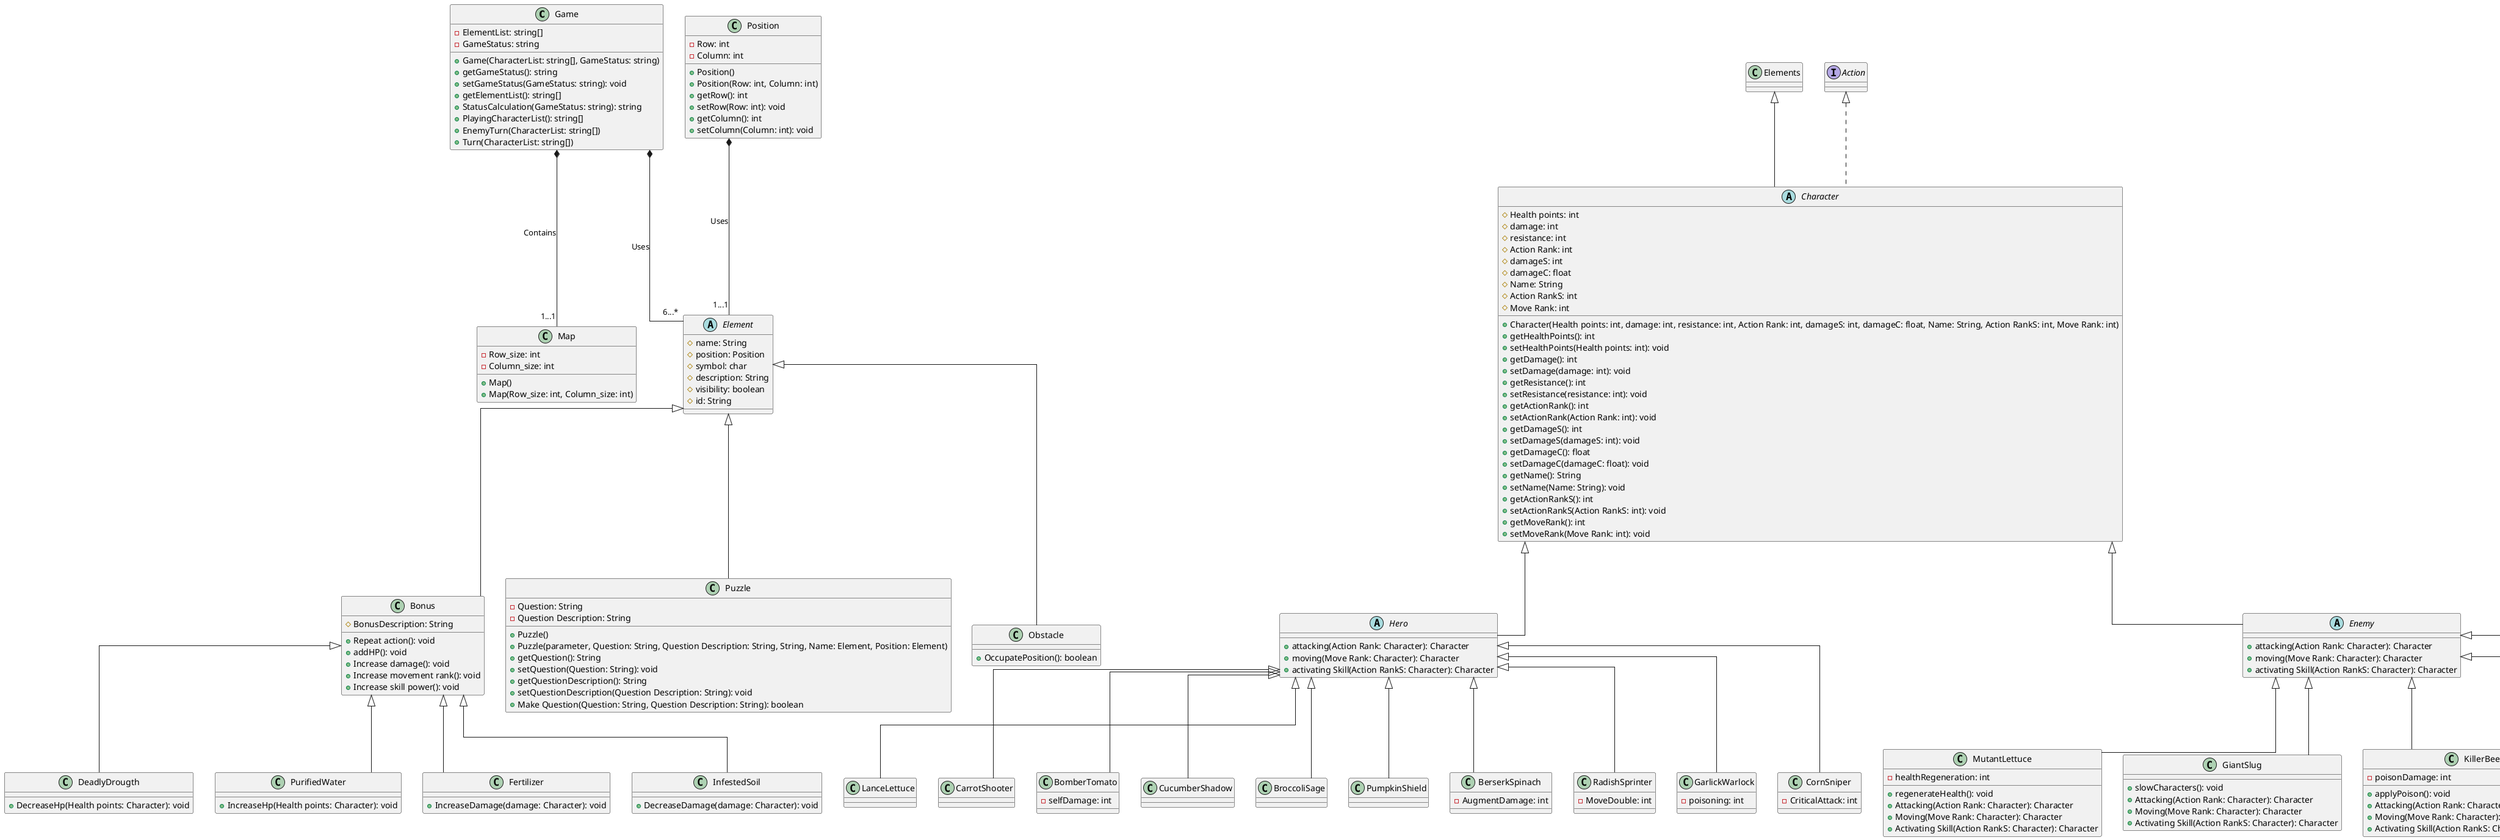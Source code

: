 // Diagramas de clases(puede estar sujeto a cambios)
// ¡¡ATENCIÓN!! lo que se subirá hoy es una optimización y otganización del codigo original
//ya que logramos acercarnos bastante a la visión definitiva que tenemos por ahora del proyecto,
//aunque esta puede cambiar durante el desarrollo, no se preveen grandes cambios

@startuml
skinparam linetype ortho
class Game {
    - ElementList: string[]
    - GameStatus: string
    + Game(CharacterList: string[], GameStatus: string)
    + getGameStatus(): string
    + setGameStatus(GameStatus: string): void
    + getElementList(): string[]
    + StatusCalculation(GameStatus: string): string
    + PlayingCharacterList(): string[]
    + EnemyTurn(CharacterList: string[])
    + Turn(CharacterList: string[])
}

class Map {
    - Row_size: int
    - Column_size: int
    + Map()
    + Map(Row_size: int, Column_size: int)
}

class Position {
    - Row: int
    - Column: int
    + Position()
    + Position(Row: int, Column: int)
    + getRow(): int
    + setRow(Row: int): void
    + getColumn(): int
    + setColumn(Column: int): void
}

 abstract class  Element { 
    # name: String
    # position: Position
    # symbol: char 
    # description: String
    # visibility: boolean
    # id: String
}

class Bonus extends Element{
    # BonusDescription: String
    + Repeat action(): void
    + addHP(): void
    + Increase damage(): void
    + Increase movement rank(): void
    + Increase skill power(): void
}

class DeadlyDrougth extends Bonus{
    +DecreaseHp(Health points: Character): void
}

class PurifiedWater extends Bonus{
     +IncreaseHp(Health points: Character): void
}

class Fertilizer extends Bonus{
     +IncreaseDamage(damage: Character): void
}

class InfestedSoil extends Bonus{
     +DecreaseDamage(damage: Character): void
}

class Puzzle extends Element{
    - Question: String
    - Question Description: String
    + Puzzle()
    + Puzzle(parameter, Question: String, Question Description: String, String, Name: Element, Position: Element)
    + getQuestion(): String
    + setQuestion(Question: String): void
    + getQuestionDescription(): String
    + setQuestionDescription(Question Description: String): void
    + Make Question(Question: String, Question Description: String): boolean
}

class Obstacle extends Element{
    + OccupatePosition(): boolean
}

 abstract class  Character extends Elements implements Action {
    # Health points: int
    # damage: int
    # resistance: int
    # Action Rank: int
    # damageS: int
    # damageC: float
    # Name: String
    # Action RankS: int
    # Move Rank: int
    + Character(Health points: int, damage: int, resistance: int, Action Rank: int, damageS: int, damageC: float, Name: String, Action RankS: int, Move Rank: int)
    + getHealthPoints(): int
    + setHealthPoints(Health points: int): void
    + getDamage(): int
    + setDamage(damage: int): void
    + getResistance(): int
    + setResistance(resistance: int): void
    + getActionRank(): int
    + setActionRank(Action Rank: int): void
    + getDamageS(): int
    + setDamageS(damageS: int): void
    + getDamageC(): float
    + setDamageC(damageC: float): void
    + getName(): String
    + setName(Name: String): void
    + getActionRankS(): int
    + setActionRankS(Action RankS: int): void
    + getMoveRank(): int
    + setMoveRank(Move Rank: int): void
}
abstract class  Hero extends Character {
    + attacking(Action Rank: Character): Character
    + moving(Move Rank: Character): Character
    + activating Skill(Action RankS: Character): Character  
}
class LanceLettuce extends Hero {}
class CarrotShooter extends Hero {}
class BomberTomato extends Hero {
    - selfDamage: int
}
class CucumberShadow extends Hero {}
class BroccoliSage extends Hero {}
class PumpkinShield extends Hero {}
class BerserkSpinach extends Hero {
- AugmentDamage: int
}
class RadishSprinter extends Hero{
    - MoveDouble: int
}
class GarlickWarlock extends Hero{
    - poisoning: int
}
class CornSniper extends Hero{
    - CriticalAttack: int
}
abstract class Enemy extends Character {
    + attacking(Action Rank: Character): Character
    + moving(Move Rank: Character): Character
    + activating Skill(Action RankS: Character): Character
}
class MutantLettuce extends Enemy{
    - healthRegeneration: int 
    +regenerateHealth(): void
    + Attacking(Action Rank: Character): Character
    + Moving(Move Rank: Character): Character
    + Activating Skill(Action RankS: Character): Character
}
class GiantSlug extends Enemy{
    + slowCharacters(): void
    + Attacking(Action Rank: Character): Character
    + Moving(Move Rank: Character): Character
    + Activating Skill(Action RankS: Character): Character
}
class KillerBee extends Enemy{
    - poisonDamage: int
    + applyPoison(): void
    + Attacking(Action Rank: Character): Character
    + Moving(Move Rank: Character): Character
    + Activating Skill(Action RankS: Character): Character
}
class MoleDigger extends Enemy{
    + dig(): void
    + Attacking(Action Rank: Character): Character
    + Moving(Move Rank: Character): Character
    + Activating Skill(Action RankS: Character): Character
}
class ToxicMushroom extends Enemy{
    + explodeOnDeath(): void
    + Attacking(Action Rank: Character): Character
    + Moving(Move Rank: Character): Character
    + Activating Skill(Action RankS: Character): Character
}
Game *-- "1...1"Map : Contains
Position *--"1...1" Element : Uses
Game *--"6...*"  Element : Uses

